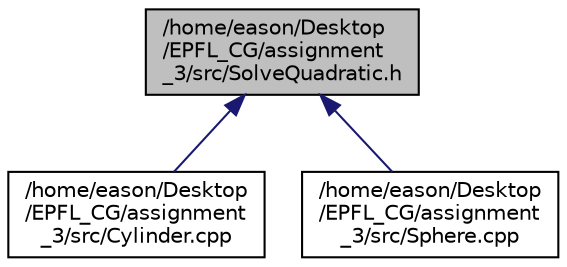 digraph "/home/eason/Desktop/EPFL_CG/assignment_3/src/SolveQuadratic.h"
{
  edge [fontname="Helvetica",fontsize="10",labelfontname="Helvetica",labelfontsize="10"];
  node [fontname="Helvetica",fontsize="10",shape=record];
  Node1 [label="/home/eason/Desktop\l/EPFL_CG/assignment\l_3/src/SolveQuadratic.h",height=0.2,width=0.4,color="black", fillcolor="grey75", style="filled", fontcolor="black"];
  Node1 -> Node2 [dir="back",color="midnightblue",fontsize="10",style="solid",fontname="Helvetica"];
  Node2 [label="/home/eason/Desktop\l/EPFL_CG/assignment\l_3/src/Cylinder.cpp",height=0.2,width=0.4,color="black", fillcolor="white", style="filled",URL="$Cylinder_8cpp.html"];
  Node1 -> Node3 [dir="back",color="midnightblue",fontsize="10",style="solid",fontname="Helvetica"];
  Node3 [label="/home/eason/Desktop\l/EPFL_CG/assignment\l_3/src/Sphere.cpp",height=0.2,width=0.4,color="black", fillcolor="white", style="filled",URL="$Sphere_8cpp.html"];
}
